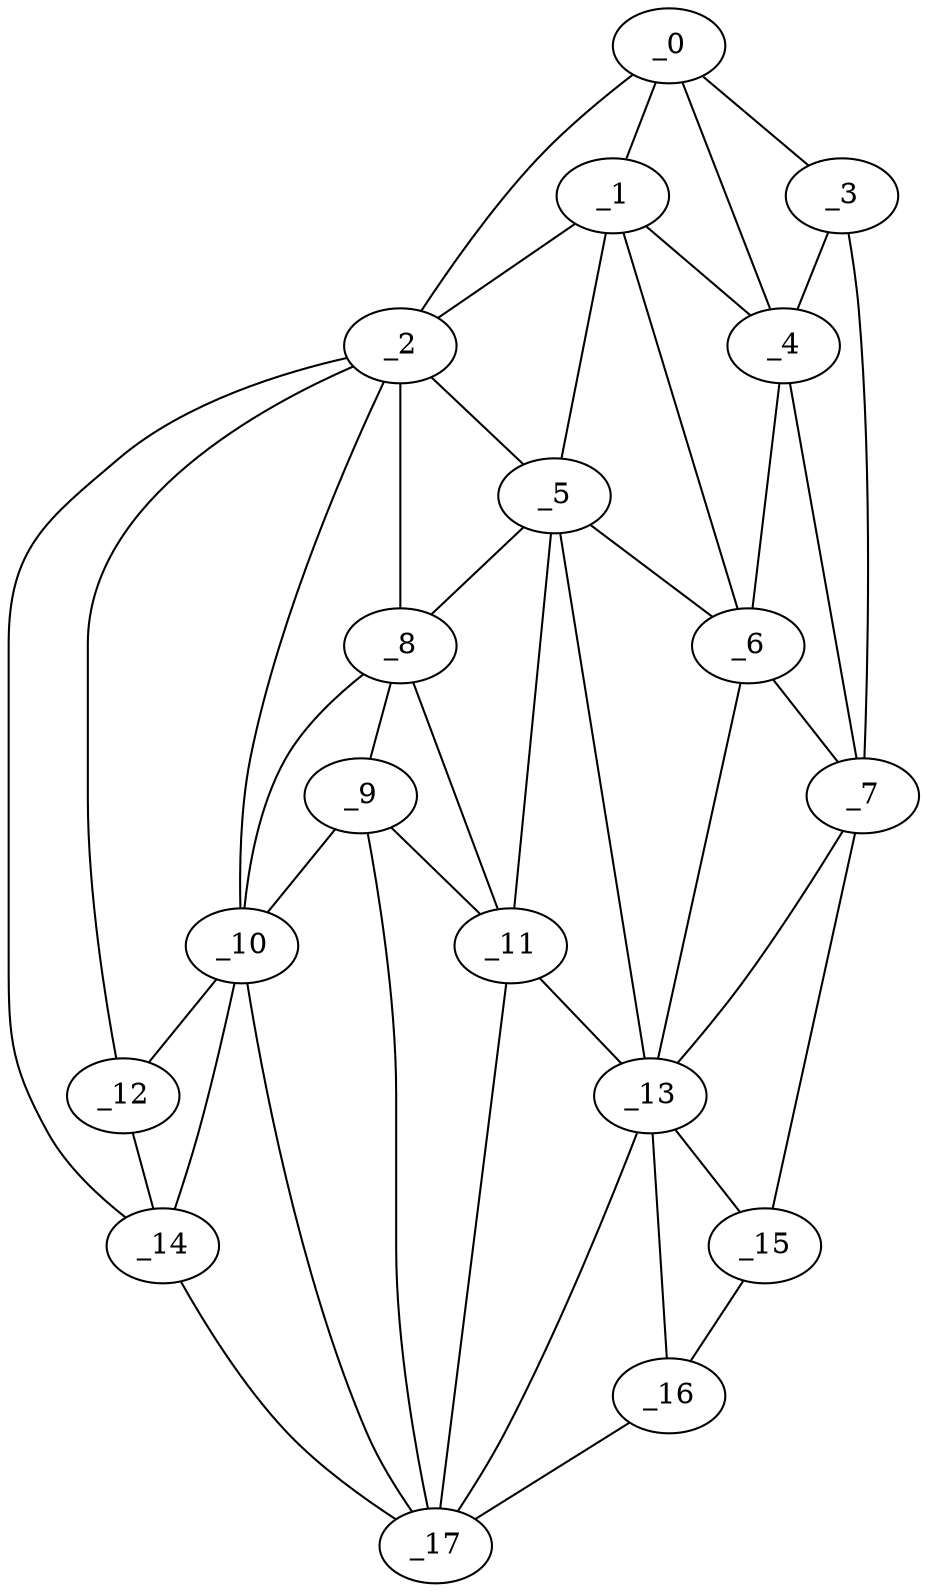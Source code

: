 graph "obj99__240.gxl" {
	_0	 [x=35,
		y=9];
	_1	 [x=36,
		y=15];
	_0 -- _1	 [valence=1];
	_2	 [x=40,
		y=120];
	_0 -- _2	 [valence=1];
	_3	 [x=44,
		y=4];
	_0 -- _3	 [valence=1];
	_4	 [x=48,
		y=7];
	_0 -- _4	 [valence=2];
	_1 -- _2	 [valence=1];
	_1 -- _4	 [valence=1];
	_5	 [x=53,
		y=44];
	_1 -- _5	 [valence=2];
	_6	 [x=62,
		y=11];
	_1 -- _6	 [valence=2];
	_2 -- _5	 [valence=1];
	_8	 [x=69,
		y=58];
	_2 -- _8	 [valence=2];
	_10	 [x=77,
		y=66];
	_2 -- _10	 [valence=2];
	_12	 [x=78,
		y=114];
	_2 -- _12	 [valence=1];
	_14	 [x=95,
		y=117];
	_2 -- _14	 [valence=1];
	_3 -- _4	 [valence=1];
	_7	 [x=69,
		y=4];
	_3 -- _7	 [valence=1];
	_4 -- _6	 [valence=2];
	_4 -- _7	 [valence=1];
	_5 -- _6	 [valence=2];
	_5 -- _8	 [valence=2];
	_11	 [x=78,
		y=36];
	_5 -- _11	 [valence=1];
	_13	 [x=79,
		y=32];
	_5 -- _13	 [valence=2];
	_6 -- _7	 [valence=1];
	_6 -- _13	 [valence=2];
	_7 -- _13	 [valence=2];
	_15	 [x=96,
		y=17];
	_7 -- _15	 [valence=1];
	_9	 [x=77,
		y=58];
	_8 -- _9	 [valence=1];
	_8 -- _10	 [valence=2];
	_8 -- _11	 [valence=2];
	_9 -- _10	 [valence=2];
	_9 -- _11	 [valence=2];
	_17	 [x=96,
		y=37];
	_9 -- _17	 [valence=1];
	_10 -- _12	 [valence=2];
	_10 -- _14	 [valence=2];
	_10 -- _17	 [valence=2];
	_11 -- _13	 [valence=2];
	_11 -- _17	 [valence=2];
	_12 -- _14	 [valence=2];
	_13 -- _15	 [valence=1];
	_16	 [x=96,
		y=29];
	_13 -- _16	 [valence=2];
	_13 -- _17	 [valence=2];
	_14 -- _17	 [valence=1];
	_15 -- _16	 [valence=1];
	_16 -- _17	 [valence=1];
}
